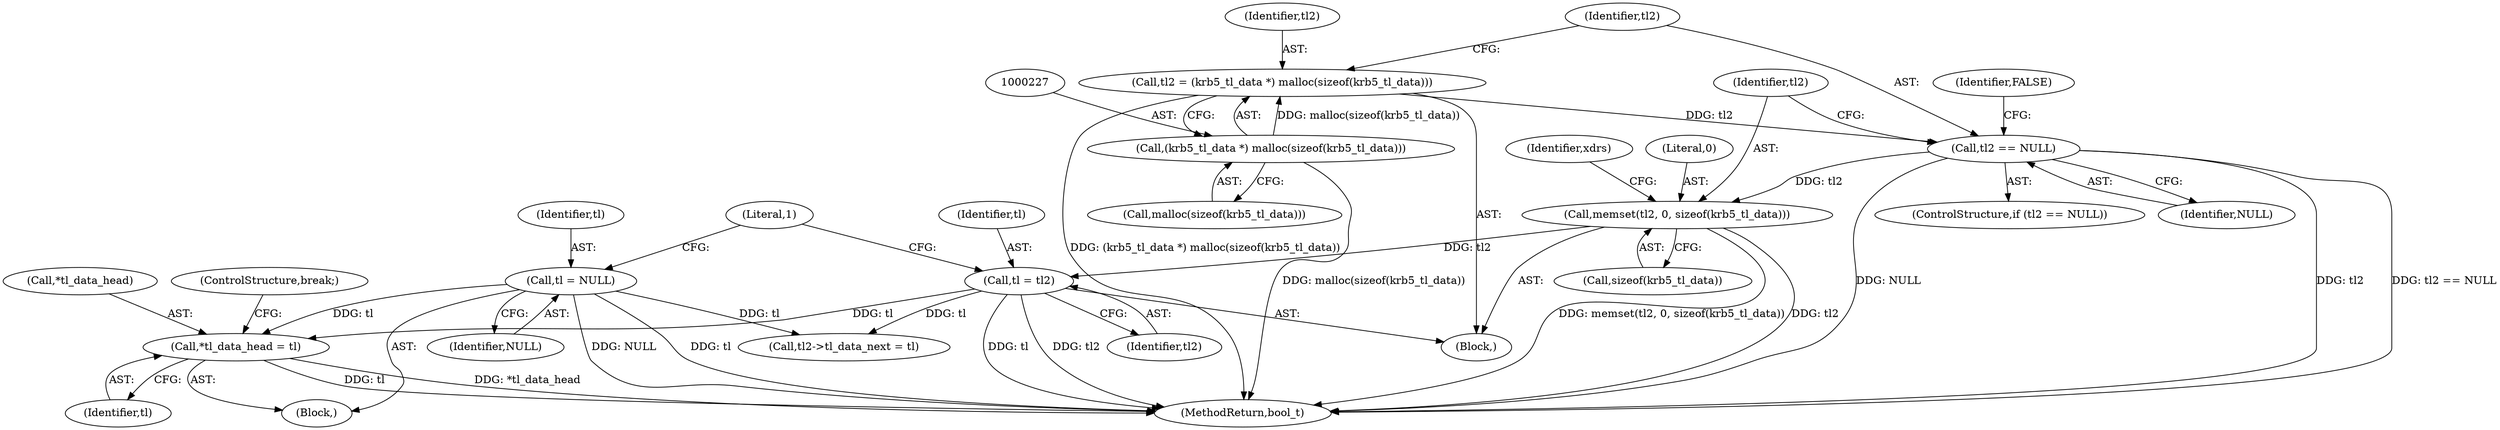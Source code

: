 digraph "0_krb5_a197e92349a4aa2141b5dff12e9dd44c2a2166e3_0@pointer" {
"1000280" [label="(Call,*tl_data_head = tl)"];
"1000205" [label="(Call,tl = NULL)"];
"1000277" [label="(Call,tl = tl2)"];
"1000237" [label="(Call,memset(tl2, 0, sizeof(krb5_tl_data)))"];
"1000232" [label="(Call,tl2 == NULL)"];
"1000224" [label="(Call,tl2 = (krb5_tl_data *) malloc(sizeof(krb5_tl_data)))"];
"1000226" [label="(Call,(krb5_tl_data *) malloc(sizeof(krb5_tl_data)))"];
"1000281" [label="(Call,*tl_data_head)"];
"1000112" [label="(Block,)"];
"1000231" [label="(ControlStructure,if (tl2 == NULL))"];
"1000232" [label="(Call,tl2 == NULL)"];
"1000280" [label="(Call,*tl_data_head = tl)"];
"1000237" [label="(Call,memset(tl2, 0, sizeof(krb5_tl_data)))"];
"1000245" [label="(Identifier,xdrs)"];
"1000284" [label="(ControlStructure,break;)"];
"1000233" [label="(Identifier,tl2)"];
"1000206" [label="(Identifier,tl)"];
"1000207" [label="(Identifier,NULL)"];
"1000205" [label="(Call,tl = NULL)"];
"1000279" [label="(Identifier,tl2)"];
"1000225" [label="(Identifier,tl2)"];
"1000224" [label="(Call,tl2 = (krb5_tl_data *) malloc(sizeof(krb5_tl_data)))"];
"1000209" [label="(Literal,1)"];
"1000283" [label="(Identifier,tl)"];
"1000226" [label="(Call,(krb5_tl_data *) malloc(sizeof(krb5_tl_data)))"];
"1000287" [label="(MethodReturn,bool_t)"];
"1000210" [label="(Block,)"];
"1000278" [label="(Identifier,tl)"];
"1000236" [label="(Identifier,FALSE)"];
"1000240" [label="(Call,sizeof(krb5_tl_data))"];
"1000228" [label="(Call,malloc(sizeof(krb5_tl_data)))"];
"1000234" [label="(Identifier,NULL)"];
"1000238" [label="(Identifier,tl2)"];
"1000277" [label="(Call,tl = tl2)"];
"1000272" [label="(Call,tl2->tl_data_next = tl)"];
"1000239" [label="(Literal,0)"];
"1000280" -> "1000112"  [label="AST: "];
"1000280" -> "1000283"  [label="CFG: "];
"1000281" -> "1000280"  [label="AST: "];
"1000283" -> "1000280"  [label="AST: "];
"1000284" -> "1000280"  [label="CFG: "];
"1000280" -> "1000287"  [label="DDG: *tl_data_head"];
"1000280" -> "1000287"  [label="DDG: tl"];
"1000205" -> "1000280"  [label="DDG: tl"];
"1000277" -> "1000280"  [label="DDG: tl"];
"1000205" -> "1000112"  [label="AST: "];
"1000205" -> "1000207"  [label="CFG: "];
"1000206" -> "1000205"  [label="AST: "];
"1000207" -> "1000205"  [label="AST: "];
"1000209" -> "1000205"  [label="CFG: "];
"1000205" -> "1000287"  [label="DDG: tl"];
"1000205" -> "1000287"  [label="DDG: NULL"];
"1000205" -> "1000272"  [label="DDG: tl"];
"1000277" -> "1000210"  [label="AST: "];
"1000277" -> "1000279"  [label="CFG: "];
"1000278" -> "1000277"  [label="AST: "];
"1000279" -> "1000277"  [label="AST: "];
"1000209" -> "1000277"  [label="CFG: "];
"1000277" -> "1000287"  [label="DDG: tl"];
"1000277" -> "1000287"  [label="DDG: tl2"];
"1000277" -> "1000272"  [label="DDG: tl"];
"1000237" -> "1000277"  [label="DDG: tl2"];
"1000237" -> "1000210"  [label="AST: "];
"1000237" -> "1000240"  [label="CFG: "];
"1000238" -> "1000237"  [label="AST: "];
"1000239" -> "1000237"  [label="AST: "];
"1000240" -> "1000237"  [label="AST: "];
"1000245" -> "1000237"  [label="CFG: "];
"1000237" -> "1000287"  [label="DDG: memset(tl2, 0, sizeof(krb5_tl_data))"];
"1000237" -> "1000287"  [label="DDG: tl2"];
"1000232" -> "1000237"  [label="DDG: tl2"];
"1000232" -> "1000231"  [label="AST: "];
"1000232" -> "1000234"  [label="CFG: "];
"1000233" -> "1000232"  [label="AST: "];
"1000234" -> "1000232"  [label="AST: "];
"1000236" -> "1000232"  [label="CFG: "];
"1000238" -> "1000232"  [label="CFG: "];
"1000232" -> "1000287"  [label="DDG: tl2"];
"1000232" -> "1000287"  [label="DDG: tl2 == NULL"];
"1000232" -> "1000287"  [label="DDG: NULL"];
"1000224" -> "1000232"  [label="DDG: tl2"];
"1000224" -> "1000210"  [label="AST: "];
"1000224" -> "1000226"  [label="CFG: "];
"1000225" -> "1000224"  [label="AST: "];
"1000226" -> "1000224"  [label="AST: "];
"1000233" -> "1000224"  [label="CFG: "];
"1000224" -> "1000287"  [label="DDG: (krb5_tl_data *) malloc(sizeof(krb5_tl_data))"];
"1000226" -> "1000224"  [label="DDG: malloc(sizeof(krb5_tl_data))"];
"1000226" -> "1000228"  [label="CFG: "];
"1000227" -> "1000226"  [label="AST: "];
"1000228" -> "1000226"  [label="AST: "];
"1000226" -> "1000287"  [label="DDG: malloc(sizeof(krb5_tl_data))"];
}
